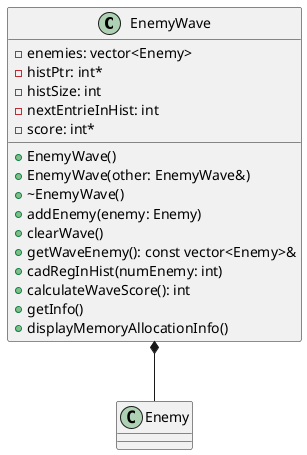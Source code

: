 @startuml
class EnemyWave {
    - enemies: vector<Enemy>
    - histPtr: int*
    - histSize: int
    - nextEntrieInHist: int
    - score: int*
    + EnemyWave()
    + EnemyWave(other: EnemyWave&)
    + ~EnemyWave()
    + addEnemy(enemy: Enemy)
    + clearWave()
    + getWaveEnemy(): const vector<Enemy>&
    + cadRegInHist(numEnemy: int)
    + calculateWaveScore(): int
    + getInfo()
    + displayMemoryAllocationInfo()
}

EnemyWave *-- Enemy
@enduml
